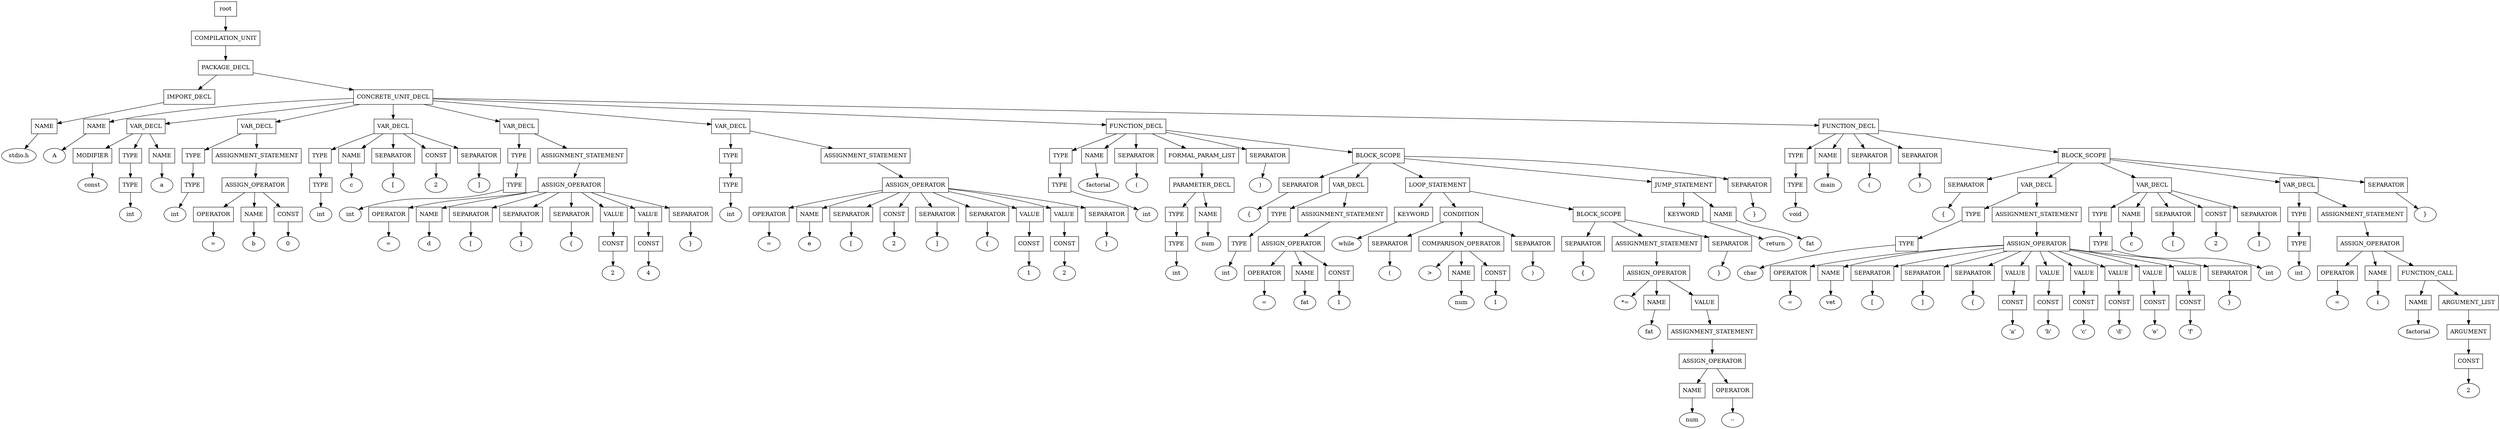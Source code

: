 digraph G {
	splines="TRUE";
	n_0 [label="root", shape="rectangle"]
	n_0 -> n_1
	n_1 [label="COMPILATION_UNIT", shape="rectangle"]
	n_1 -> n_2
	n_2 [label="PACKAGE_DECL", shape="rectangle"]
	n_2 -> n_3
	n_3 [label="IMPORT_DECL", shape="rectangle"]
	n_3 -> n_5
	n_5 [label="NAME", shape="rectangle"]
	n_5 -> n_14
	n_14 [label="stdio.h", shape="ellipse"]
	n_2 -> n_4
	n_4 [label="CONCRETE_UNIT_DECL", shape="rectangle"]
	n_4 -> n_6
	n_6 [label="NAME", shape="rectangle"]
	n_6 -> n_15
	n_15 [label="A", shape="ellipse"]
	n_4 -> n_7
	n_7 [label="VAR_DECL", shape="rectangle"]
	n_7 -> n_16
	n_16 [label="MODIFIER", shape="rectangle"]
	n_16 -> n_41
	n_41 [label="const", shape="ellipse"]
	n_7 -> n_17
	n_17 [label="TYPE", shape="rectangle"]
	n_17 -> n_42
	n_42 [label="TYPE", shape="rectangle"]
	n_42 -> n_74
	n_74 [label="int", shape="ellipse"]
	n_7 -> n_18
	n_18 [label="NAME", shape="rectangle"]
	n_18 -> n_43
	n_43 [label="a", shape="ellipse"]
	n_4 -> n_8
	n_8 [label="VAR_DECL", shape="rectangle"]
	n_8 -> n_19
	n_19 [label="TYPE", shape="rectangle"]
	n_19 -> n_44
	n_44 [label="TYPE", shape="rectangle"]
	n_44 -> n_75
	n_75 [label="int", shape="ellipse"]
	n_8 -> n_20
	n_20 [label="ASSIGNMENT_STATEMENT", shape="rectangle"]
	n_20 -> n_45
	n_45 [label="ASSIGN_OPERATOR", shape="rectangle"]
	n_45 -> n_76
	n_76 [label="OPERATOR", shape="rectangle"]
	n_76 -> n_123
	n_123 [label="=", shape="ellipse"]
	n_45 -> n_77
	n_77 [label="NAME", shape="rectangle"]
	n_77 -> n_124
	n_124 [label="b", shape="ellipse"]
	n_45 -> n_78
	n_78 [label="CONST", shape="rectangle"]
	n_78 -> n_125
	n_125 [label="0", shape="ellipse"]
	n_4 -> n_9
	n_9 [label="VAR_DECL", shape="rectangle"]
	n_9 -> n_21
	n_21 [label="TYPE", shape="rectangle"]
	n_21 -> n_46
	n_46 [label="TYPE", shape="rectangle"]
	n_46 -> n_79
	n_79 [label="int", shape="ellipse"]
	n_9 -> n_22
	n_22 [label="NAME", shape="rectangle"]
	n_22 -> n_47
	n_47 [label="c", shape="ellipse"]
	n_9 -> n_23
	n_23 [label="SEPARATOR", shape="rectangle"]
	n_23 -> n_48
	n_48 [label="[", shape="ellipse"]
	n_9 -> n_24
	n_24 [label="CONST", shape="rectangle"]
	n_24 -> n_49
	n_49 [label="2", shape="ellipse"]
	n_9 -> n_25
	n_25 [label="SEPARATOR", shape="rectangle"]
	n_25 -> n_50
	n_50 [label="]", shape="ellipse"]
	n_4 -> n_10
	n_10 [label="VAR_DECL", shape="rectangle"]
	n_10 -> n_26
	n_26 [label="TYPE", shape="rectangle"]
	n_26 -> n_51
	n_51 [label="TYPE", shape="rectangle"]
	n_51 -> n_80
	n_80 [label="int", shape="ellipse"]
	n_10 -> n_27
	n_27 [label="ASSIGNMENT_STATEMENT", shape="rectangle"]
	n_27 -> n_52
	n_52 [label="ASSIGN_OPERATOR", shape="rectangle"]
	n_52 -> n_81
	n_81 [label="OPERATOR", shape="rectangle"]
	n_81 -> n_126
	n_126 [label="=", shape="ellipse"]
	n_52 -> n_82
	n_82 [label="NAME", shape="rectangle"]
	n_82 -> n_127
	n_127 [label="d", shape="ellipse"]
	n_52 -> n_83
	n_83 [label="SEPARATOR", shape="rectangle"]
	n_83 -> n_128
	n_128 [label="[", shape="ellipse"]
	n_52 -> n_84
	n_84 [label="SEPARATOR", shape="rectangle"]
	n_84 -> n_129
	n_129 [label="]", shape="ellipse"]
	n_52 -> n_85
	n_85 [label="SEPARATOR", shape="rectangle"]
	n_85 -> n_130
	n_130 [label="{", shape="ellipse"]
	n_52 -> n_86
	n_86 [label="VALUE", shape="rectangle"]
	n_86 -> n_131
	n_131 [label="CONST", shape="rectangle"]
	n_131 -> n_165
	n_165 [label="2", shape="ellipse"]
	n_52 -> n_87
	n_87 [label="VALUE", shape="rectangle"]
	n_87 -> n_132
	n_132 [label="CONST", shape="rectangle"]
	n_132 -> n_166
	n_166 [label="4", shape="ellipse"]
	n_52 -> n_88
	n_88 [label="SEPARATOR", shape="rectangle"]
	n_88 -> n_133
	n_133 [label="}", shape="ellipse"]
	n_4 -> n_11
	n_11 [label="VAR_DECL", shape="rectangle"]
	n_11 -> n_28
	n_28 [label="TYPE", shape="rectangle"]
	n_28 -> n_53
	n_53 [label="TYPE", shape="rectangle"]
	n_53 -> n_89
	n_89 [label="int", shape="ellipse"]
	n_11 -> n_29
	n_29 [label="ASSIGNMENT_STATEMENT", shape="rectangle"]
	n_29 -> n_54
	n_54 [label="ASSIGN_OPERATOR", shape="rectangle"]
	n_54 -> n_90
	n_90 [label="OPERATOR", shape="rectangle"]
	n_90 -> n_134
	n_134 [label="=", shape="ellipse"]
	n_54 -> n_91
	n_91 [label="NAME", shape="rectangle"]
	n_91 -> n_135
	n_135 [label="e", shape="ellipse"]
	n_54 -> n_92
	n_92 [label="SEPARATOR", shape="rectangle"]
	n_92 -> n_136
	n_136 [label="[", shape="ellipse"]
	n_54 -> n_93
	n_93 [label="CONST", shape="rectangle"]
	n_93 -> n_137
	n_137 [label="2", shape="ellipse"]
	n_54 -> n_94
	n_94 [label="SEPARATOR", shape="rectangle"]
	n_94 -> n_138
	n_138 [label="]", shape="ellipse"]
	n_54 -> n_95
	n_95 [label="SEPARATOR", shape="rectangle"]
	n_95 -> n_139
	n_139 [label="{", shape="ellipse"]
	n_54 -> n_96
	n_96 [label="VALUE", shape="rectangle"]
	n_96 -> n_140
	n_140 [label="CONST", shape="rectangle"]
	n_140 -> n_167
	n_167 [label="1", shape="ellipse"]
	n_54 -> n_97
	n_97 [label="VALUE", shape="rectangle"]
	n_97 -> n_141
	n_141 [label="CONST", shape="rectangle"]
	n_141 -> n_168
	n_168 [label="2", shape="ellipse"]
	n_54 -> n_98
	n_98 [label="SEPARATOR", shape="rectangle"]
	n_98 -> n_142
	n_142 [label="}", shape="ellipse"]
	n_4 -> n_12
	n_12 [label="FUNCTION_DECL", shape="rectangle"]
	n_12 -> n_30
	n_30 [label="TYPE", shape="rectangle"]
	n_30 -> n_55
	n_55 [label="TYPE", shape="rectangle"]
	n_55 -> n_99
	n_99 [label="int", shape="ellipse"]
	n_12 -> n_31
	n_31 [label="NAME", shape="rectangle"]
	n_31 -> n_56
	n_56 [label="factorial", shape="ellipse"]
	n_12 -> n_32
	n_32 [label="SEPARATOR", shape="rectangle"]
	n_32 -> n_57
	n_57 [label="(", shape="ellipse"]
	n_12 -> n_33
	n_33 [label="FORMAL_PARAM_LIST", shape="rectangle"]
	n_33 -> n_58
	n_58 [label="PARAMETER_DECL", shape="rectangle"]
	n_58 -> n_100
	n_100 [label="TYPE", shape="rectangle"]
	n_100 -> n_143
	n_143 [label="TYPE", shape="rectangle"]
	n_143 -> n_169
	n_169 [label="int", shape="ellipse"]
	n_58 -> n_101
	n_101 [label="NAME", shape="rectangle"]
	n_101 -> n_144
	n_144 [label="num", shape="ellipse"]
	n_12 -> n_34
	n_34 [label="SEPARATOR", shape="rectangle"]
	n_34 -> n_59
	n_59 [label=")", shape="ellipse"]
	n_12 -> n_35
	n_35 [label="BLOCK_SCOPE", shape="rectangle"]
	n_35 -> n_60
	n_60 [label="SEPARATOR", shape="rectangle"]
	n_60 -> n_102
	n_102 [label="{", shape="ellipse"]
	n_35 -> n_61
	n_61 [label="VAR_DECL", shape="rectangle"]
	n_61 -> n_103
	n_103 [label="TYPE", shape="rectangle"]
	n_103 -> n_145
	n_145 [label="TYPE", shape="rectangle"]
	n_145 -> n_170
	n_170 [label="int", shape="ellipse"]
	n_61 -> n_104
	n_104 [label="ASSIGNMENT_STATEMENT", shape="rectangle"]
	n_104 -> n_146
	n_146 [label="ASSIGN_OPERATOR", shape="rectangle"]
	n_146 -> n_171
	n_171 [label="OPERATOR", shape="rectangle"]
	n_171 -> n_200
	n_200 [label="=", shape="ellipse"]
	n_146 -> n_172
	n_172 [label="NAME", shape="rectangle"]
	n_172 -> n_201
	n_201 [label="fat", shape="ellipse"]
	n_146 -> n_173
	n_173 [label="CONST", shape="rectangle"]
	n_173 -> n_202
	n_202 [label="1", shape="ellipse"]
	n_35 -> n_62
	n_62 [label="LOOP_STATEMENT", shape="rectangle"]
	n_62 -> n_105
	n_105 [label="KEYWORD", shape="rectangle"]
	n_105 -> n_147
	n_147 [label="while", shape="ellipse"]
	n_62 -> n_106
	n_106 [label="CONDITION", shape="rectangle"]
	n_106 -> n_148
	n_148 [label="SEPARATOR", shape="rectangle"]
	n_148 -> n_174
	n_174 [label="(", shape="ellipse"]
	n_106 -> n_149
	n_149 [label="COMPARISON_OPERATOR", shape="rectangle"]
	n_149 -> n_175
	n_175 [label=">", shape="ellipse"]
	n_149 -> n_176
	n_176 [label="NAME", shape="rectangle"]
	n_176 -> n_203
	n_203 [label="num", shape="ellipse"]
	n_149 -> n_177
	n_177 [label="CONST", shape="rectangle"]
	n_177 -> n_204
	n_204 [label="1", shape="ellipse"]
	n_106 -> n_150
	n_150 [label="SEPARATOR", shape="rectangle"]
	n_150 -> n_178
	n_178 [label=")", shape="ellipse"]
	n_62 -> n_107
	n_107 [label="BLOCK_SCOPE", shape="rectangle"]
	n_107 -> n_151
	n_151 [label="SEPARATOR", shape="rectangle"]
	n_151 -> n_179
	n_179 [label="{", shape="ellipse"]
	n_107 -> n_152
	n_152 [label="ASSIGNMENT_STATEMENT", shape="rectangle"]
	n_152 -> n_180
	n_180 [label="ASSIGN_OPERATOR", shape="rectangle"]
	n_180 -> n_205
	n_205 [label="*=", shape="ellipse"]
	n_180 -> n_206
	n_206 [label="NAME", shape="rectangle"]
	n_206 -> n_224
	n_224 [label="fat", shape="ellipse"]
	n_180 -> n_207
	n_207 [label="VALUE", shape="rectangle"]
	n_207 -> n_225
	n_225 [label="ASSIGNMENT_STATEMENT", shape="rectangle"]
	n_225 -> n_234
	n_234 [label="ASSIGN_OPERATOR", shape="rectangle"]
	n_234 -> n_236
	n_236 [label="NAME", shape="rectangle"]
	n_236 -> n_239
	n_239 [label="num", shape="ellipse"]
	n_234 -> n_237
	n_237 [label="OPERATOR", shape="rectangle"]
	n_237 -> n_240
	n_240 [label="--", shape="ellipse"]
	n_107 -> n_153
	n_153 [label="SEPARATOR", shape="rectangle"]
	n_153 -> n_181
	n_181 [label="}", shape="ellipse"]
	n_35 -> n_63
	n_63 [label="JUMP_STATEMENT", shape="rectangle"]
	n_63 -> n_108
	n_108 [label="KEYWORD", shape="rectangle"]
	n_108 -> n_154
	n_154 [label="return", shape="ellipse"]
	n_63 -> n_109
	n_109 [label="NAME", shape="rectangle"]
	n_109 -> n_155
	n_155 [label="fat", shape="ellipse"]
	n_35 -> n_64
	n_64 [label="SEPARATOR", shape="rectangle"]
	n_64 -> n_110
	n_110 [label="}", shape="ellipse"]
	n_4 -> n_13
	n_13 [label="FUNCTION_DECL", shape="rectangle"]
	n_13 -> n_36
	n_36 [label="TYPE", shape="rectangle"]
	n_36 -> n_65
	n_65 [label="TYPE", shape="rectangle"]
	n_65 -> n_111
	n_111 [label="void", shape="ellipse"]
	n_13 -> n_37
	n_37 [label="NAME", shape="rectangle"]
	n_37 -> n_66
	n_66 [label="main", shape="ellipse"]
	n_13 -> n_38
	n_38 [label="SEPARATOR", shape="rectangle"]
	n_38 -> n_67
	n_67 [label="(", shape="ellipse"]
	n_13 -> n_39
	n_39 [label="SEPARATOR", shape="rectangle"]
	n_39 -> n_68
	n_68 [label=")", shape="ellipse"]
	n_13 -> n_40
	n_40 [label="BLOCK_SCOPE", shape="rectangle"]
	n_40 -> n_69
	n_69 [label="SEPARATOR", shape="rectangle"]
	n_69 -> n_112
	n_112 [label="{", shape="ellipse"]
	n_40 -> n_70
	n_70 [label="VAR_DECL", shape="rectangle"]
	n_70 -> n_113
	n_113 [label="TYPE", shape="rectangle"]
	n_113 -> n_156
	n_156 [label="TYPE", shape="rectangle"]
	n_156 -> n_182
	n_182 [label="char", shape="ellipse"]
	n_70 -> n_114
	n_114 [label="ASSIGNMENT_STATEMENT", shape="rectangle"]
	n_114 -> n_157
	n_157 [label="ASSIGN_OPERATOR", shape="rectangle"]
	n_157 -> n_183
	n_183 [label="OPERATOR", shape="rectangle"]
	n_183 -> n_208
	n_208 [label="=", shape="ellipse"]
	n_157 -> n_184
	n_184 [label="NAME", shape="rectangle"]
	n_184 -> n_209
	n_209 [label="vet", shape="ellipse"]
	n_157 -> n_185
	n_185 [label="SEPARATOR", shape="rectangle"]
	n_185 -> n_210
	n_210 [label="[", shape="ellipse"]
	n_157 -> n_186
	n_186 [label="SEPARATOR", shape="rectangle"]
	n_186 -> n_211
	n_211 [label="]", shape="ellipse"]
	n_157 -> n_187
	n_187 [label="SEPARATOR", shape="rectangle"]
	n_187 -> n_212
	n_212 [label="{", shape="ellipse"]
	n_157 -> n_188
	n_188 [label="VALUE", shape="rectangle"]
	n_188 -> n_213
	n_213 [label="CONST", shape="rectangle"]
	n_213 -> n_226
	n_226 [label="'a'", shape="ellipse"]
	n_157 -> n_189
	n_189 [label="VALUE", shape="rectangle"]
	n_189 -> n_214
	n_214 [label="CONST", shape="rectangle"]
	n_214 -> n_227
	n_227 [label="'b'", shape="ellipse"]
	n_157 -> n_190
	n_190 [label="VALUE", shape="rectangle"]
	n_190 -> n_215
	n_215 [label="CONST", shape="rectangle"]
	n_215 -> n_228
	n_228 [label="'c'", shape="ellipse"]
	n_157 -> n_191
	n_191 [label="VALUE", shape="rectangle"]
	n_191 -> n_216
	n_216 [label="CONST", shape="rectangle"]
	n_216 -> n_229
	n_229 [label="'d'", shape="ellipse"]
	n_157 -> n_192
	n_192 [label="VALUE", shape="rectangle"]
	n_192 -> n_217
	n_217 [label="CONST", shape="rectangle"]
	n_217 -> n_230
	n_230 [label="'e'", shape="ellipse"]
	n_157 -> n_193
	n_193 [label="VALUE", shape="rectangle"]
	n_193 -> n_218
	n_218 [label="CONST", shape="rectangle"]
	n_218 -> n_231
	n_231 [label="'f'", shape="ellipse"]
	n_157 -> n_194
	n_194 [label="SEPARATOR", shape="rectangle"]
	n_194 -> n_219
	n_219 [label="}", shape="ellipse"]
	n_40 -> n_71
	n_71 [label="VAR_DECL", shape="rectangle"]
	n_71 -> n_115
	n_115 [label="TYPE", shape="rectangle"]
	n_115 -> n_158
	n_158 [label="TYPE", shape="rectangle"]
	n_158 -> n_195
	n_195 [label="int", shape="ellipse"]
	n_71 -> n_116
	n_116 [label="NAME", shape="rectangle"]
	n_116 -> n_159
	n_159 [label="c", shape="ellipse"]
	n_71 -> n_117
	n_117 [label="SEPARATOR", shape="rectangle"]
	n_117 -> n_160
	n_160 [label="[", shape="ellipse"]
	n_71 -> n_118
	n_118 [label="CONST", shape="rectangle"]
	n_118 -> n_161
	n_161 [label="2", shape="ellipse"]
	n_71 -> n_119
	n_119 [label="SEPARATOR", shape="rectangle"]
	n_119 -> n_162
	n_162 [label="]", shape="ellipse"]
	n_40 -> n_72
	n_72 [label="VAR_DECL", shape="rectangle"]
	n_72 -> n_120
	n_120 [label="TYPE", shape="rectangle"]
	n_120 -> n_163
	n_163 [label="TYPE", shape="rectangle"]
	n_163 -> n_196
	n_196 [label="int", shape="ellipse"]
	n_72 -> n_121
	n_121 [label="ASSIGNMENT_STATEMENT", shape="rectangle"]
	n_121 -> n_164
	n_164 [label="ASSIGN_OPERATOR", shape="rectangle"]
	n_164 -> n_197
	n_197 [label="OPERATOR", shape="rectangle"]
	n_197 -> n_220
	n_220 [label="=", shape="ellipse"]
	n_164 -> n_198
	n_198 [label="NAME", shape="rectangle"]
	n_198 -> n_221
	n_221 [label="i", shape="ellipse"]
	n_164 -> n_199
	n_199 [label="FUNCTION_CALL", shape="rectangle"]
	n_199 -> n_222
	n_222 [label="NAME", shape="rectangle"]
	n_222 -> n_232
	n_232 [label="factorial", shape="ellipse"]
	n_199 -> n_223
	n_223 [label="ARGUMENT_LIST", shape="rectangle"]
	n_223 -> n_233
	n_233 [label="ARGUMENT", shape="rectangle"]
	n_233 -> n_235
	n_235 [label="CONST", shape="rectangle"]
	n_235 -> n_238
	n_238 [label="2", shape="ellipse"]
	n_40 -> n_73
	n_73 [label="SEPARATOR", shape="rectangle"]
	n_73 -> n_122
	n_122 [label="}", shape="ellipse"]
}